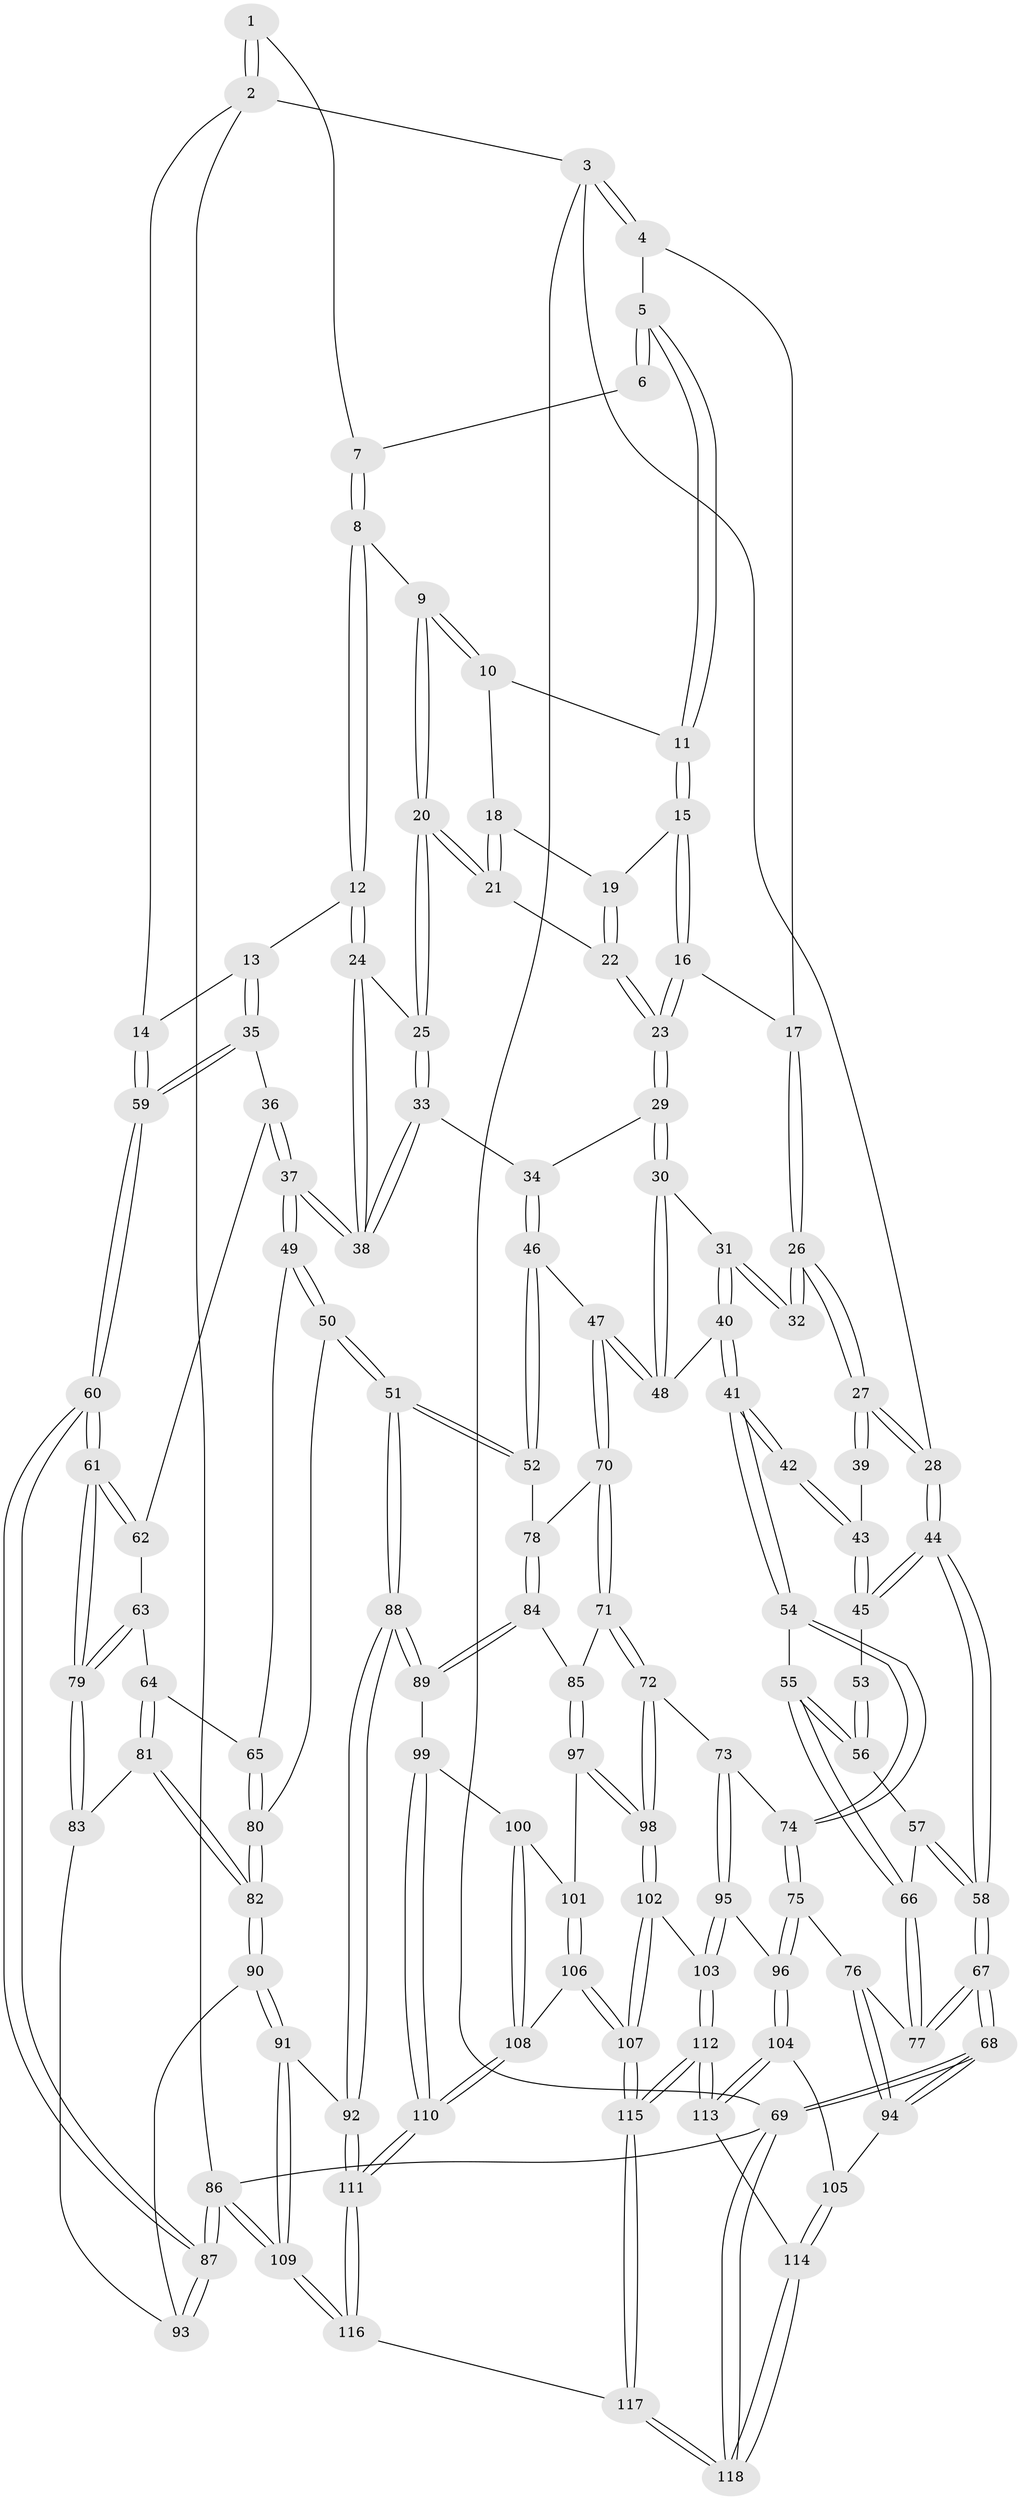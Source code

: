 // Generated by graph-tools (version 1.1) at 2025/03/03/09/25 03:03:19]
// undirected, 118 vertices, 292 edges
graph export_dot {
graph [start="1"]
  node [color=gray90,style=filled];
  1 [pos="+0.6949505656076538+0"];
  2 [pos="+1+0"];
  3 [pos="+0+0"];
  4 [pos="+0.18159077313800667+0"];
  5 [pos="+0.4720577409001828+0"];
  6 [pos="+0.5329756924056682+0"];
  7 [pos="+0.7055327179501357+0.08235769403208591"];
  8 [pos="+0.7567525437203453+0.18349078270656113"];
  9 [pos="+0.6768849391391036+0.19040380786276762"];
  10 [pos="+0.5636959225573411+0.13165630246778176"];
  11 [pos="+0.49609676871690445+0.04511391362547083"];
  12 [pos="+0.789740118861907+0.18720551897412505"];
  13 [pos="+0.9523360189748266+0.12242421412375395"];
  14 [pos="+1+0"];
  15 [pos="+0.3881123196894728+0.17787560445989886"];
  16 [pos="+0.34112644717088064+0.21413740701111691"];
  17 [pos="+0.26702360408725667+0.21961218094541865"];
  18 [pos="+0.5278483384652677+0.19921557432597017"];
  19 [pos="+0.4781463003333355+0.23286535948932352"];
  20 [pos="+0.5988075739701852+0.32103434444962414"];
  21 [pos="+0.5290090358609275+0.25813128995380913"];
  22 [pos="+0.4574085628345625+0.30767046740657233"];
  23 [pos="+0.4474610505442703+0.3232061688850492"];
  24 [pos="+0.755780602086288+0.3745432375154436"];
  25 [pos="+0.5930464487130095+0.3442424543888498"];
  26 [pos="+0.21068328609372575+0.28791809596483436"];
  27 [pos="+0+0.10883195348536058"];
  28 [pos="+0+0.09713752334153898"];
  29 [pos="+0.4588820879124277+0.3752663511288108"];
  30 [pos="+0.3855589410413409+0.4208267441813938"];
  31 [pos="+0.25510908773912894+0.39674757303288455"];
  32 [pos="+0.21132217731705605+0.2924045996810884"];
  33 [pos="+0.5512271537545971+0.3999283301283985"];
  34 [pos="+0.5464603608186096+0.4021680340190362"];
  35 [pos="+0.908478143800094+0.4662966910505023"];
  36 [pos="+0.9056916242184789+0.4679028169278318"];
  37 [pos="+0.786449499755739+0.509948938244777"];
  38 [pos="+0.7854536141907157+0.5083490627261534"];
  39 [pos="+0.09066625996439531+0.40120608278868697"];
  40 [pos="+0.20539836500180372+0.5158054944334368"];
  41 [pos="+0.19872685188003453+0.5242989080704537"];
  42 [pos="+0.0951792296433944+0.4690316346882181"];
  43 [pos="+0.0826524748513011+0.43002433074180196"];
  44 [pos="+0+0.3392013467815379"];
  45 [pos="+0+0.4026677780215199"];
  46 [pos="+0.5417452357150702+0.510043799715273"];
  47 [pos="+0.42257424987801584+0.5850231329101298"];
  48 [pos="+0.4036241104588311+0.551627001995421"];
  49 [pos="+0.7765263825468076+0.5397133743282915"];
  50 [pos="+0.6942758994041626+0.6181398332509548"];
  51 [pos="+0.6889366154467399+0.6218924922108505"];
  52 [pos="+0.6509442983868149+0.6123453205252805"];
  53 [pos="+0.06545228887898821+0.4817241073178949"];
  54 [pos="+0.19236875760071695+0.5574083937357146"];
  55 [pos="+0.16045828485366923+0.5731502009205524"];
  56 [pos="+0.03420264914476987+0.5164995429059576"];
  57 [pos="+0+0.5403077047963322"];
  58 [pos="+0+0.5597528069324832"];
  59 [pos="+1+0.5046534037039947"];
  60 [pos="+1+0.7703159004488802"];
  61 [pos="+1+0.7365363332348414"];
  62 [pos="+0.9444011643292675+0.570312438698211"];
  63 [pos="+0.9347496489749051+0.6439611147377493"];
  64 [pos="+0.8519052761439423+0.6227067831080192"];
  65 [pos="+0.8477621094170874+0.6186125075494536"];
  66 [pos="+0.11179252393393088+0.6036593581288421"];
  67 [pos="+0+0.6304659594591308"];
  68 [pos="+0+0.7654686965540728"];
  69 [pos="+0+1"];
  70 [pos="+0.42199007530759625+0.5907601951222402"];
  71 [pos="+0.38610518648822456+0.6609622096079047"];
  72 [pos="+0.3229079666545303+0.689909959423584"];
  73 [pos="+0.29308963692251067+0.6859103032209946"];
  74 [pos="+0.2178907255753286+0.5988178363238549"];
  75 [pos="+0.12174215539141196+0.7402198486396684"];
  76 [pos="+0.09053529288781087+0.7051355776901352"];
  77 [pos="+0.08823525522539796+0.6384106718524317"];
  78 [pos="+0.5585077136253151+0.644272042053578"];
  79 [pos="+1+0.7267784479882171"];
  80 [pos="+0.8124332009691646+0.7219451755494177"];
  81 [pos="+0.8624200547150445+0.6764368257014325"];
  82 [pos="+0.8211626791668449+0.7331351931022856"];
  83 [pos="+0.8936533728006274+0.724228897254432"];
  84 [pos="+0.5036329789733718+0.7364812350794202"];
  85 [pos="+0.4706038301466656+0.7311371410603743"];
  86 [pos="+1+1"];
  87 [pos="+1+0.8613356504890297"];
  88 [pos="+0.6727816073824083+0.7640527640812416"];
  89 [pos="+0.5507529872402502+0.7787057035104518"];
  90 [pos="+0.8301677504833791+0.792276386194599"];
  91 [pos="+0.7906360394024169+0.8303467817111666"];
  92 [pos="+0.6892718893894361+0.7921871382667725"];
  93 [pos="+0.8363534642651226+0.7901730301196402"];
  94 [pos="+0+0.7710637390328827"];
  95 [pos="+0.18268463658526535+0.7943545374780296"];
  96 [pos="+0.15156811244684149+0.7954194702399904"];
  97 [pos="+0.4440835060359074+0.789397200522357"];
  98 [pos="+0.3516115829101299+0.8059482240627246"];
  99 [pos="+0.5347064200942392+0.8194145124785157"];
  100 [pos="+0.4707648958772789+0.8270900475708742"];
  101 [pos="+0.44718242233395356+0.8060288099666176"];
  102 [pos="+0.3477310189982695+0.8506781390708709"];
  103 [pos="+0.22921236658033775+0.8464231925068001"];
  104 [pos="+0.14645555474652303+0.8001469553482642"];
  105 [pos="+0.05617357290229774+0.8258031015470186"];
  106 [pos="+0.4004079339679599+0.8764025901838356"];
  107 [pos="+0.3643097937219102+0.8802608173894039"];
  108 [pos="+0.45339961323432193+0.8872935500973071"];
  109 [pos="+1+1"];
  110 [pos="+0.5346120796332501+0.938573971174691"];
  111 [pos="+0.5864580046248621+1"];
  112 [pos="+0.2380420362693061+1"];
  113 [pos="+0.13221832160924044+0.9146428322903863"];
  114 [pos="+0.053970628883578765+0.9369681465374066"];
  115 [pos="+0.2904186360420616+1"];
  116 [pos="+0.6026465391478246+1"];
  117 [pos="+0.2968194636050364+1"];
  118 [pos="+0+1"];
  1 -- 2;
  1 -- 2;
  1 -- 7;
  2 -- 3;
  2 -- 14;
  2 -- 86;
  3 -- 4;
  3 -- 4;
  3 -- 28;
  3 -- 69;
  4 -- 5;
  4 -- 17;
  5 -- 6;
  5 -- 6;
  5 -- 11;
  5 -- 11;
  6 -- 7;
  7 -- 8;
  7 -- 8;
  8 -- 9;
  8 -- 12;
  8 -- 12;
  9 -- 10;
  9 -- 10;
  9 -- 20;
  9 -- 20;
  10 -- 11;
  10 -- 18;
  11 -- 15;
  11 -- 15;
  12 -- 13;
  12 -- 24;
  12 -- 24;
  13 -- 14;
  13 -- 35;
  13 -- 35;
  14 -- 59;
  14 -- 59;
  15 -- 16;
  15 -- 16;
  15 -- 19;
  16 -- 17;
  16 -- 23;
  16 -- 23;
  17 -- 26;
  17 -- 26;
  18 -- 19;
  18 -- 21;
  18 -- 21;
  19 -- 22;
  19 -- 22;
  20 -- 21;
  20 -- 21;
  20 -- 25;
  20 -- 25;
  21 -- 22;
  22 -- 23;
  22 -- 23;
  23 -- 29;
  23 -- 29;
  24 -- 25;
  24 -- 38;
  24 -- 38;
  25 -- 33;
  25 -- 33;
  26 -- 27;
  26 -- 27;
  26 -- 32;
  26 -- 32;
  27 -- 28;
  27 -- 28;
  27 -- 39;
  27 -- 39;
  28 -- 44;
  28 -- 44;
  29 -- 30;
  29 -- 30;
  29 -- 34;
  30 -- 31;
  30 -- 48;
  30 -- 48;
  31 -- 32;
  31 -- 32;
  31 -- 40;
  31 -- 40;
  33 -- 34;
  33 -- 38;
  33 -- 38;
  34 -- 46;
  34 -- 46;
  35 -- 36;
  35 -- 59;
  35 -- 59;
  36 -- 37;
  36 -- 37;
  36 -- 62;
  37 -- 38;
  37 -- 38;
  37 -- 49;
  37 -- 49;
  39 -- 43;
  40 -- 41;
  40 -- 41;
  40 -- 48;
  41 -- 42;
  41 -- 42;
  41 -- 54;
  41 -- 54;
  42 -- 43;
  42 -- 43;
  43 -- 45;
  43 -- 45;
  44 -- 45;
  44 -- 45;
  44 -- 58;
  44 -- 58;
  45 -- 53;
  46 -- 47;
  46 -- 52;
  46 -- 52;
  47 -- 48;
  47 -- 48;
  47 -- 70;
  47 -- 70;
  49 -- 50;
  49 -- 50;
  49 -- 65;
  50 -- 51;
  50 -- 51;
  50 -- 80;
  51 -- 52;
  51 -- 52;
  51 -- 88;
  51 -- 88;
  52 -- 78;
  53 -- 56;
  53 -- 56;
  54 -- 55;
  54 -- 74;
  54 -- 74;
  55 -- 56;
  55 -- 56;
  55 -- 66;
  55 -- 66;
  56 -- 57;
  57 -- 58;
  57 -- 58;
  57 -- 66;
  58 -- 67;
  58 -- 67;
  59 -- 60;
  59 -- 60;
  60 -- 61;
  60 -- 61;
  60 -- 87;
  60 -- 87;
  61 -- 62;
  61 -- 62;
  61 -- 79;
  61 -- 79;
  62 -- 63;
  63 -- 64;
  63 -- 79;
  63 -- 79;
  64 -- 65;
  64 -- 81;
  64 -- 81;
  65 -- 80;
  65 -- 80;
  66 -- 77;
  66 -- 77;
  67 -- 68;
  67 -- 68;
  67 -- 77;
  67 -- 77;
  68 -- 69;
  68 -- 69;
  68 -- 94;
  68 -- 94;
  69 -- 118;
  69 -- 118;
  69 -- 86;
  70 -- 71;
  70 -- 71;
  70 -- 78;
  71 -- 72;
  71 -- 72;
  71 -- 85;
  72 -- 73;
  72 -- 98;
  72 -- 98;
  73 -- 74;
  73 -- 95;
  73 -- 95;
  74 -- 75;
  74 -- 75;
  75 -- 76;
  75 -- 96;
  75 -- 96;
  76 -- 77;
  76 -- 94;
  76 -- 94;
  78 -- 84;
  78 -- 84;
  79 -- 83;
  79 -- 83;
  80 -- 82;
  80 -- 82;
  81 -- 82;
  81 -- 82;
  81 -- 83;
  82 -- 90;
  82 -- 90;
  83 -- 93;
  84 -- 85;
  84 -- 89;
  84 -- 89;
  85 -- 97;
  85 -- 97;
  86 -- 87;
  86 -- 87;
  86 -- 109;
  86 -- 109;
  87 -- 93;
  87 -- 93;
  88 -- 89;
  88 -- 89;
  88 -- 92;
  88 -- 92;
  89 -- 99;
  90 -- 91;
  90 -- 91;
  90 -- 93;
  91 -- 92;
  91 -- 109;
  91 -- 109;
  92 -- 111;
  92 -- 111;
  94 -- 105;
  95 -- 96;
  95 -- 103;
  95 -- 103;
  96 -- 104;
  96 -- 104;
  97 -- 98;
  97 -- 98;
  97 -- 101;
  98 -- 102;
  98 -- 102;
  99 -- 100;
  99 -- 110;
  99 -- 110;
  100 -- 101;
  100 -- 108;
  100 -- 108;
  101 -- 106;
  101 -- 106;
  102 -- 103;
  102 -- 107;
  102 -- 107;
  103 -- 112;
  103 -- 112;
  104 -- 105;
  104 -- 113;
  104 -- 113;
  105 -- 114;
  105 -- 114;
  106 -- 107;
  106 -- 107;
  106 -- 108;
  107 -- 115;
  107 -- 115;
  108 -- 110;
  108 -- 110;
  109 -- 116;
  109 -- 116;
  110 -- 111;
  110 -- 111;
  111 -- 116;
  111 -- 116;
  112 -- 113;
  112 -- 113;
  112 -- 115;
  112 -- 115;
  113 -- 114;
  114 -- 118;
  114 -- 118;
  115 -- 117;
  115 -- 117;
  116 -- 117;
  117 -- 118;
  117 -- 118;
}
